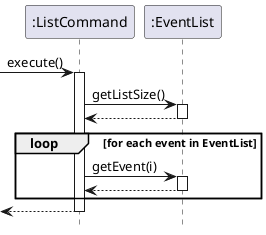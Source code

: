 @startuml
hide footbox

participant ":ListCommand" as ListCommand
participant ":EventList" as EventList

[-> ListCommand: execute()
activate ListCommand


ListCommand -> EventList : getListSize()
activate EventList
EventList --> ListCommand
deactivate EventList

loop for each event in EventList
    ListCommand -> EventList : getEvent(i)
    activate EventList
    EventList --> ListCommand
    deactivate EventList
end loop

return

@enduml